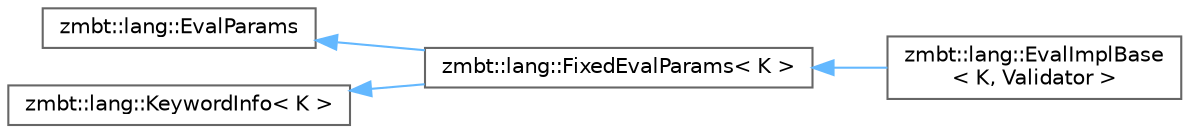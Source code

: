 digraph "Graphical Class Hierarchy"
{
 // LATEX_PDF_SIZE
  bgcolor="transparent";
  edge [fontname=Helvetica,fontsize=10,labelfontname=Helvetica,labelfontsize=10];
  node [fontname=Helvetica,fontsize=10,shape=box,height=0.2,width=0.4];
  rankdir="LR";
  Node0 [id="Node000000",label="zmbt::lang::EvalParams",height=0.2,width=0.4,color="grey40", fillcolor="white", style="filled",URL="$classzmbt_1_1lang_1_1EvalParams.html",tooltip=" "];
  Node0 -> Node1 [id="edge23_Node000000_Node000001",dir="back",color="steelblue1",style="solid",tooltip=" "];
  Node1 [id="Node000001",label="zmbt::lang::FixedEvalParams\< K \>",height=0.2,width=0.4,color="grey40", fillcolor="white", style="filled",URL="$structzmbt_1_1lang_1_1FixedEvalParams.html",tooltip=" "];
  Node1 -> Node2 [id="edge24_Node000001_Node000002",dir="back",color="steelblue1",style="solid",tooltip=" "];
  Node2 [id="Node000002",label="zmbt::lang::EvalImplBase\l\< K, Validator \>",height=0.2,width=0.4,color="grey40", fillcolor="white", style="filled",URL="$classzmbt_1_1lang_1_1EvalImplBase.html",tooltip=" "];
  Node3 [id="Node000003",label="zmbt::lang::KeywordInfo\< K \>",height=0.2,width=0.4,color="grey40", fillcolor="white", style="filled",URL="$structzmbt_1_1lang_1_1KeywordInfo.html",tooltip=" "];
  Node3 -> Node1 [id="edge25_Node000003_Node000001",dir="back",color="steelblue1",style="solid",tooltip=" "];
}
